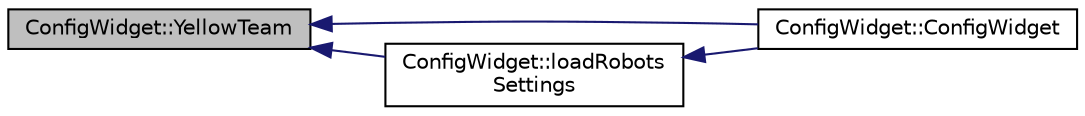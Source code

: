 digraph "ConfigWidget::YellowTeam"
{
 // INTERACTIVE_SVG=YES
  edge [fontname="Helvetica",fontsize="10",labelfontname="Helvetica",labelfontsize="10"];
  node [fontname="Helvetica",fontsize="10",shape=record];
  rankdir="LR";
  Node1 [label="ConfigWidget::YellowTeam",height=0.2,width=0.4,color="black", fillcolor="grey75", style="filled", fontcolor="black"];
  Node1 -> Node2 [dir="back",color="midnightblue",fontsize="10",style="solid",fontname="Helvetica"];
  Node2 [label="ConfigWidget::ConfigWidget",height=0.2,width=0.4,color="black", fillcolor="white", style="filled",URL="$d6/d55/class_config_widget.html#a7ef900142fc1a65ef49c13f89b669820"];
  Node1 -> Node3 [dir="back",color="midnightblue",fontsize="10",style="solid",fontname="Helvetica"];
  Node3 [label="ConfigWidget::loadRobots\lSettings",height=0.2,width=0.4,color="black", fillcolor="white", style="filled",URL="$d6/d55/class_config_widget.html#a2385cb567dc8edeedaf6f5d0d1106904"];
  Node3 -> Node2 [dir="back",color="midnightblue",fontsize="10",style="solid",fontname="Helvetica"];
}
